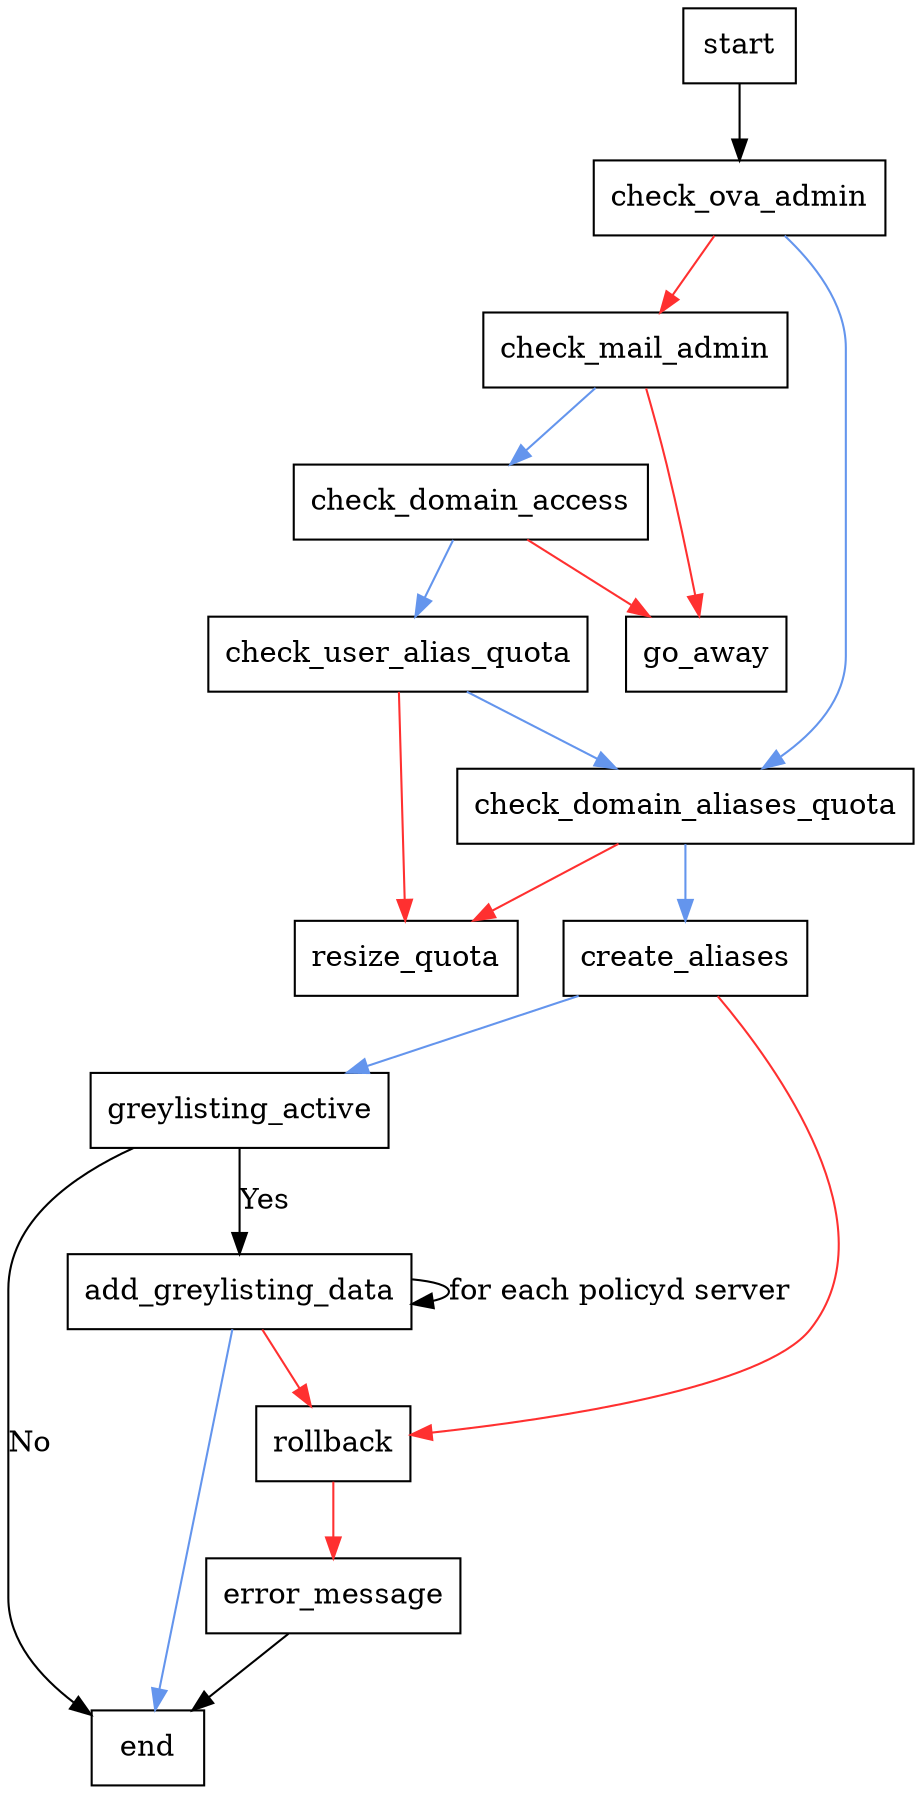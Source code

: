 digraph create_aliases {
	rankdir=TB;
	size="auto"
//	node [shape = doublecircle]; LR_0 LR_3 LR_4 LR_8;
// color scheme : http://www.graphviz.org/doc/info/colors.html

	node [shape = rect];
	start -> check_ova_admin;
	check_ova_admin -> check_mail_admin [ color="firebrick1" ];
	check_ova_admin -> check_domain_aliases_quota [ color="cornflowerblue" ];
	check_mail_admin -> go_away [ color="firebrick1" ];
	check_mail_admin -> check_domain_access [ color="cornflowerblue"];
	check_domain_access -> go_away [ color="firebrick1"];
	check_domain_access -> check_user_alias_quota [ color="cornflowerblue"];
	check_user_alias_quota -> resize_quota [ color="firebrick1" ];	
	check_user_alias_quota -> check_domain_aliases_quota [ color="cornflowerblue"];
	check_domain_aliases_quota -> resize_quota [ color="firebrick1"];
	check_domain_aliases_quota -> create_aliases [ color="cornflowerblue"];
	create_aliases -> greylisting_active [ color="cornflowerblue" ];
	greylisting_active -> add_greylisting_data [ label="Yes" ];
	add_greylisting_data -> add_greylisting_data [label="for each policyd server"]
	add_greylisting_data -> end [ color="cornflowerblue" ];
	add_greylisting_data -> rollback [color="firebrick1"];
	greylisting_active -> end [ label="No"];
	create_aliases -> rollback [ color="firebrick1" ];
	rollback -> error_message [ color="firebrick1"];
	error_message -> end;

}